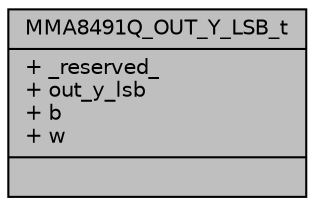 digraph "MMA8491Q_OUT_Y_LSB_t"
{
  edge [fontname="Helvetica",fontsize="10",labelfontname="Helvetica",labelfontsize="10"];
  node [fontname="Helvetica",fontsize="10",shape=record];
  Node1 [label="{MMA8491Q_OUT_Y_LSB_t\n|+ _reserved_\l+ out_y_lsb\l+ b\l+ w\l|}",height=0.2,width=0.4,color="black", fillcolor="grey75", style="filled", fontcolor="black"];
}
